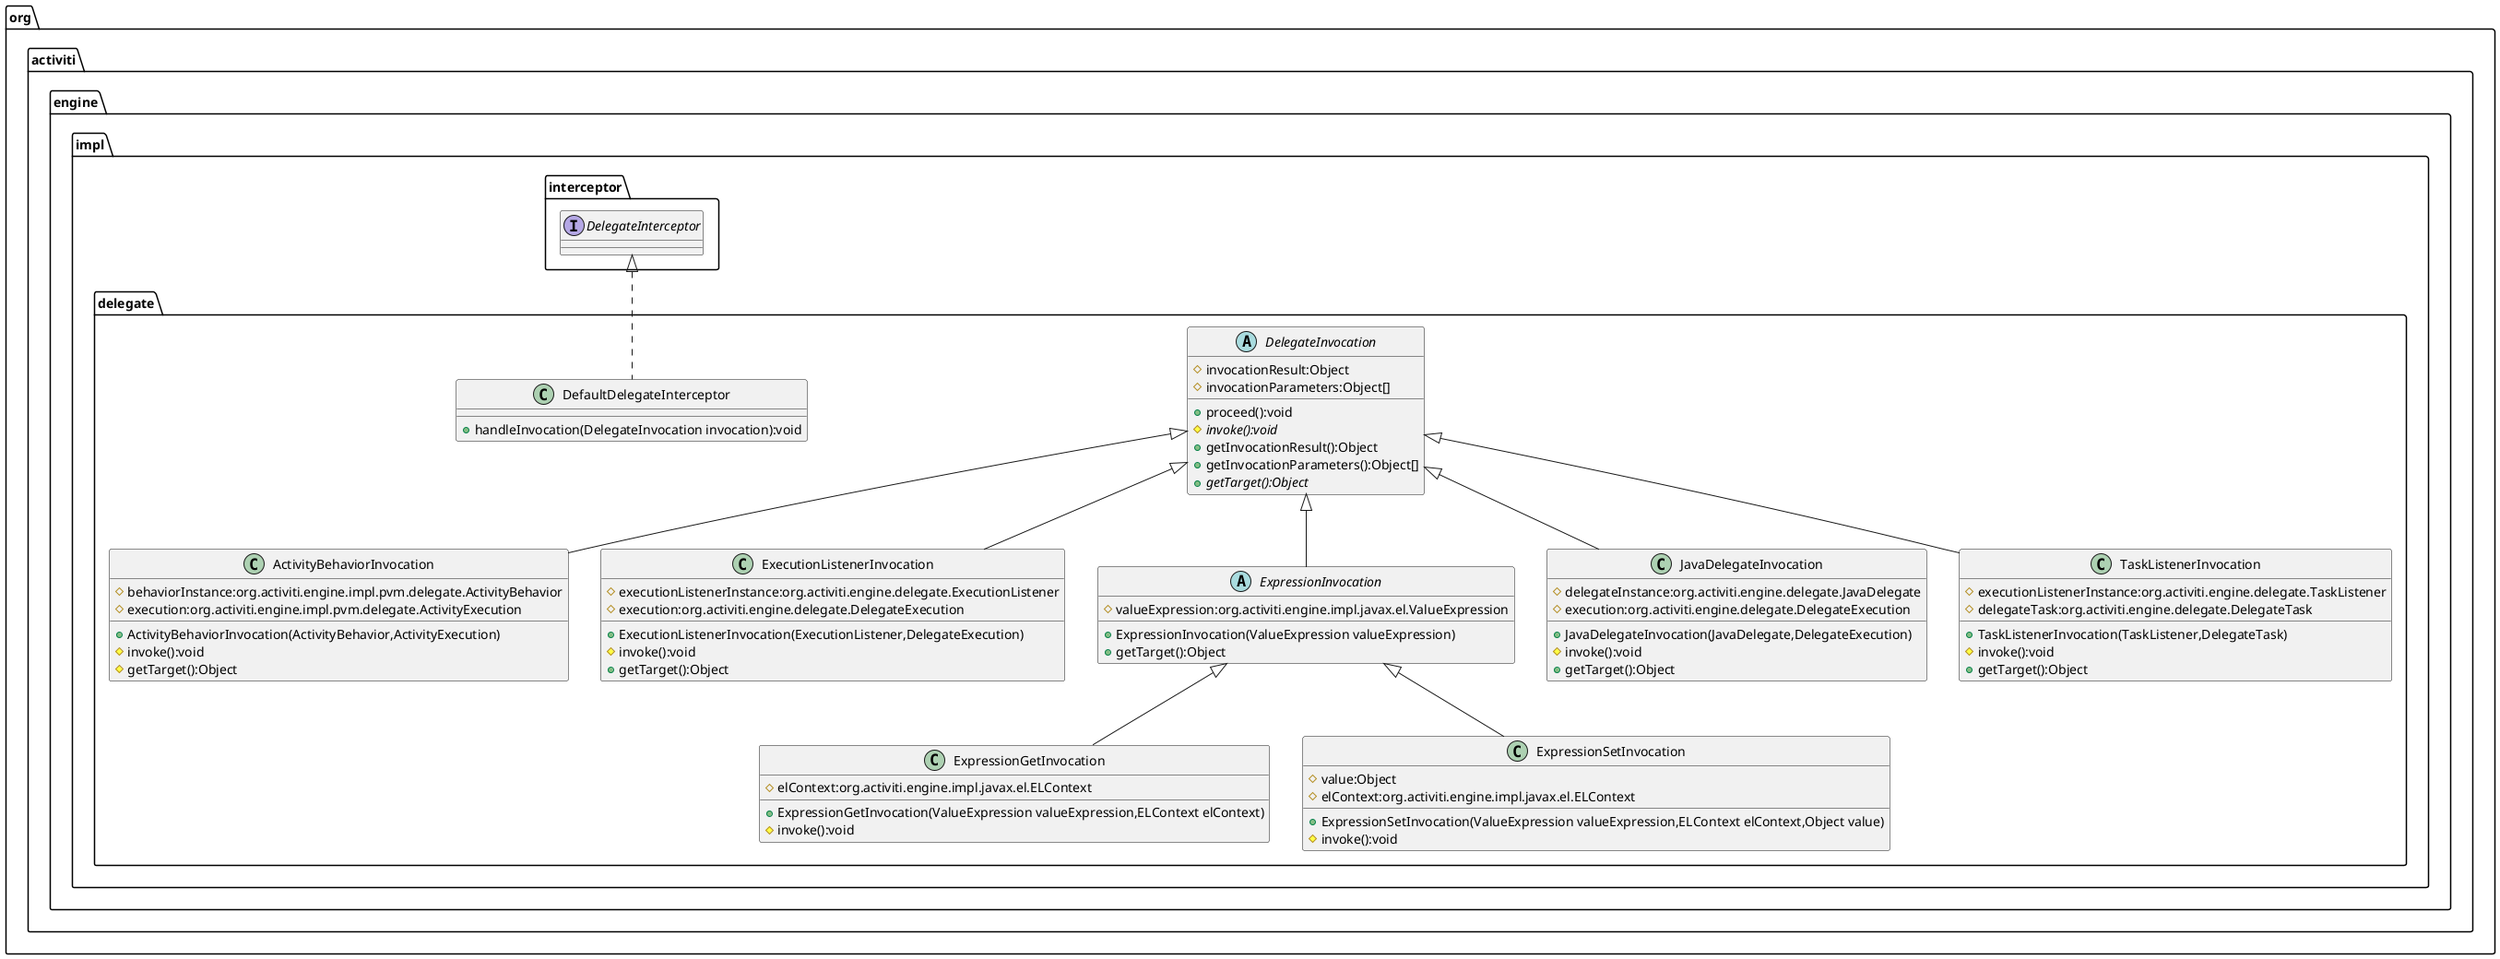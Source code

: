 @startuml
hide @unlinked
package "org.activiti.engine.impl.delegate" {
class ActivityBehaviorInvocation extends DelegateInvocation {
    # behaviorInstance:org.activiti.engine.impl.pvm.delegate.ActivityBehavior
    # execution:org.activiti.engine.impl.pvm.delegate.ActivityExecution
    + ActivityBehaviorInvocation(ActivityBehavior,ActivityExecution)
    # invoke():void
    # getTarget():Object
}
class DefaultDelegateInterceptor implements org.activiti.engine.impl.interceptor.DelegateInterceptor {
    + handleInvocation(DelegateInvocation invocation):void
}
abstract class DelegateInvocation {
    # invocationResult:Object
    # invocationParameters:Object[]

    + proceed():void
    # {abstract} invoke():void
    + getInvocationResult():Object
    + getInvocationParameters():Object[]
    + {abstract} getTarget():Object
}
class ExecutionListenerInvocation extends DelegateInvocation {
    # executionListenerInstance:org.activiti.engine.delegate.ExecutionListener
    # execution:org.activiti.engine.delegate.DelegateExecution
    + ExecutionListenerInvocation(ExecutionListener,DelegateExecution)
    # invoke():void
    + getTarget():Object
}
class ExpressionGetInvocation extends ExpressionInvocation {
    # elContext:org.activiti.engine.impl.javax.el.ELContext
    + ExpressionGetInvocation(ValueExpression valueExpression,ELContext elContext)
    # invoke():void
}
abstract class ExpressionInvocation extends DelegateInvocation {
    # valueExpression:org.activiti.engine.impl.javax.el.ValueExpression
    + ExpressionInvocation(ValueExpression valueExpression)
    + getTarget():Object
}
class ExpressionSetInvocation extends ExpressionInvocation {
    # value:Object
    # elContext:org.activiti.engine.impl.javax.el.ELContext
    + ExpressionSetInvocation(ValueExpression valueExpression,ELContext elContext,Object value)
    # invoke():void
}
class JavaDelegateInvocation extends DelegateInvocation {
    # delegateInstance:org.activiti.engine.delegate.JavaDelegate
    # execution:org.activiti.engine.delegate.DelegateExecution
    + JavaDelegateInvocation(JavaDelegate,DelegateExecution)
    # invoke():void
    + getTarget():Object
}
class TaskListenerInvocation extends DelegateInvocation {
    # executionListenerInstance:org.activiti.engine.delegate.TaskListener
    # delegateTask:org.activiti.engine.delegate.DelegateTask
    + TaskListenerInvocation(TaskListener,DelegateTask)
    # invoke():void
    + getTarget():Object
}
}
@enduml